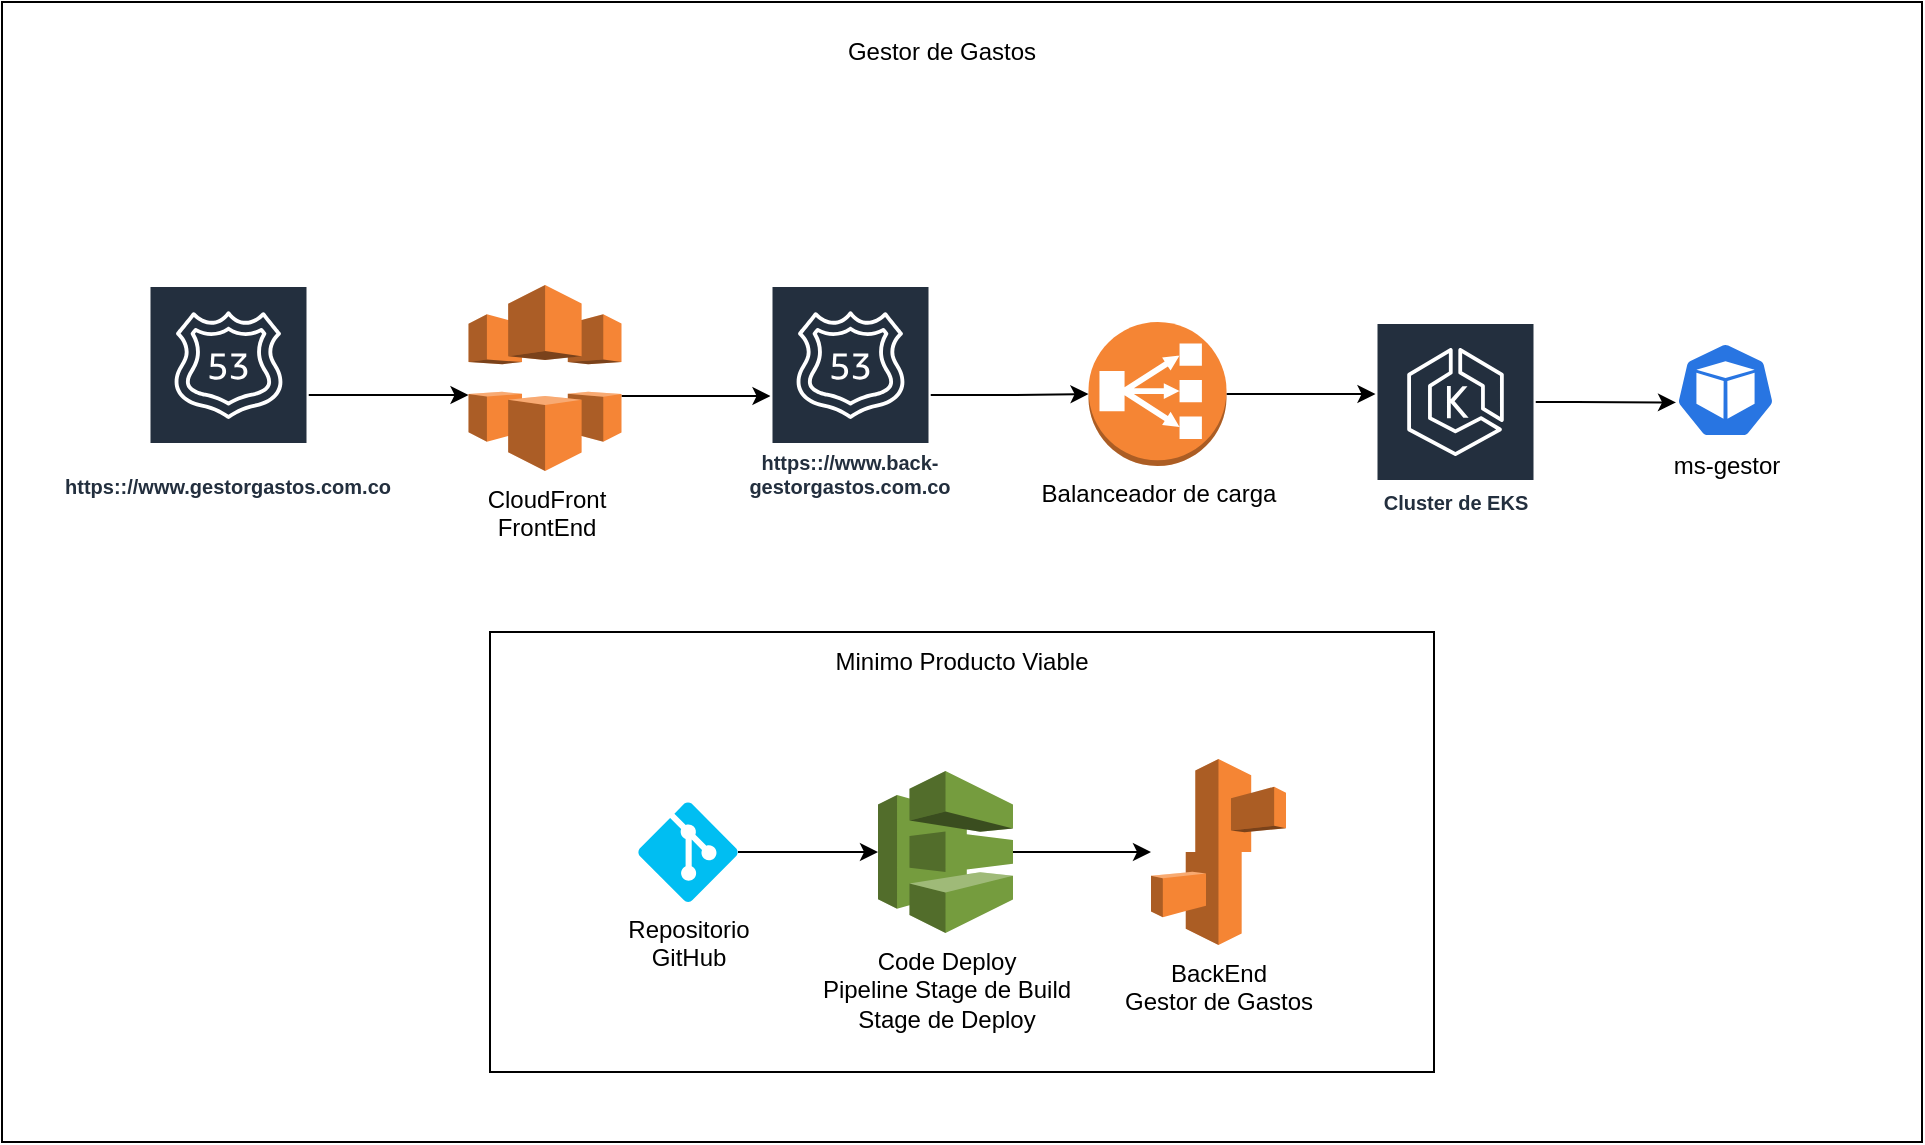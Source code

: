 <mxfile version="22.0.8" type="github">
  <diagram name="Página-1" id="pmVrY0VWK7ATdB3Wxbfq">
    <mxGraphModel dx="1242" dy="1958" grid="1" gridSize="10" guides="1" tooltips="1" connect="1" arrows="1" fold="1" page="1" pageScale="1" pageWidth="827" pageHeight="1169" math="0" shadow="0">
      <root>
        <mxCell id="0" />
        <mxCell id="1" parent="0" />
        <mxCell id="cfN2xouVaXsw6JgOAKd7-1" value="" style="rounded=0;whiteSpace=wrap;html=1;strokeColor=default;fontFamily=Helvetica;fontSize=12;fontColor=default;fillColor=default;" vertex="1" parent="1">
          <mxGeometry x="300" y="-150" width="960" height="570" as="geometry" />
        </mxCell>
        <mxCell id="cfN2xouVaXsw6JgOAKd7-2" value="" style="rounded=0;whiteSpace=wrap;html=1;strokeColor=default;fontFamily=Helvetica;fontSize=12;fontColor=default;fillColor=default;" vertex="1" parent="1">
          <mxGeometry x="544" y="165" width="472" height="220" as="geometry" />
        </mxCell>
        <mxCell id="cfN2xouVaXsw6JgOAKd7-3" value="BackEnd &lt;br&gt;Gestor de Gastos" style="outlineConnect=0;dashed=0;verticalLabelPosition=bottom;verticalAlign=top;align=center;html=1;shape=mxgraph.aws3.elastic_beanstalk;fillColor=#F58534;gradientColor=none;" vertex="1" parent="1">
          <mxGeometry x="874.5" y="228.5" width="67.5" height="93" as="geometry" />
        </mxCell>
        <mxCell id="cfN2xouVaXsw6JgOAKd7-4" style="edgeStyle=orthogonalEdgeStyle;rounded=0;orthogonalLoop=1;jettySize=auto;html=1;" edge="1" parent="1" source="cfN2xouVaXsw6JgOAKd7-5" target="cfN2xouVaXsw6JgOAKd7-9">
          <mxGeometry relative="1" as="geometry">
            <Array as="points">
              <mxPoint x="563.25" y="55" />
              <mxPoint x="563.25" y="55" />
            </Array>
          </mxGeometry>
        </mxCell>
        <mxCell id="cfN2xouVaXsw6JgOAKd7-5" value="https:://www.gestorgastos.com.co" style="sketch=0;outlineConnect=0;fontColor=#232F3E;gradientColor=none;strokeColor=#ffffff;fillColor=#232F3E;dashed=0;verticalLabelPosition=middle;verticalAlign=bottom;align=center;html=1;whiteSpace=wrap;fontSize=10;fontStyle=1;spacing=3;shape=mxgraph.aws4.productIcon;prIcon=mxgraph.aws4.route_53;" vertex="1" parent="1">
          <mxGeometry x="373.25" y="-8.5" width="80" height="110" as="geometry" />
        </mxCell>
        <mxCell id="cfN2xouVaXsw6JgOAKd7-6" style="edgeStyle=orthogonalEdgeStyle;rounded=0;orthogonalLoop=1;jettySize=auto;html=1;entryX=0.005;entryY=0.63;entryDx=0;entryDy=0;entryPerimeter=0;" edge="1" parent="1" source="cfN2xouVaXsw6JgOAKd7-7" target="cfN2xouVaXsw6JgOAKd7-14">
          <mxGeometry relative="1" as="geometry">
            <Array as="points">
              <mxPoint x="1086.75" y="50" />
              <mxPoint x="1086.75" y="50" />
            </Array>
          </mxGeometry>
        </mxCell>
        <mxCell id="cfN2xouVaXsw6JgOAKd7-7" value="Cluster de EKS" style="sketch=0;outlineConnect=0;fontColor=#232F3E;gradientColor=none;strokeColor=#ffffff;fillColor=#232F3E;dashed=0;verticalLabelPosition=middle;verticalAlign=bottom;align=center;html=1;whiteSpace=wrap;fontSize=10;fontStyle=1;spacing=3;shape=mxgraph.aws4.productIcon;prIcon=mxgraph.aws4.eks;" vertex="1" parent="1">
          <mxGeometry x="986.75" y="10" width="80" height="100" as="geometry" />
        </mxCell>
        <mxCell id="cfN2xouVaXsw6JgOAKd7-8" style="edgeStyle=orthogonalEdgeStyle;rounded=0;orthogonalLoop=1;jettySize=auto;html=1;" edge="1" parent="1" source="cfN2xouVaXsw6JgOAKd7-9" target="cfN2xouVaXsw6JgOAKd7-13">
          <mxGeometry relative="1" as="geometry">
            <Array as="points">
              <mxPoint x="633.25" y="47" />
              <mxPoint x="633.25" y="47" />
            </Array>
          </mxGeometry>
        </mxCell>
        <mxCell id="cfN2xouVaXsw6JgOAKd7-9" value="CloudFront &lt;br&gt;FrontEnd" style="outlineConnect=0;dashed=0;verticalLabelPosition=bottom;verticalAlign=top;align=center;html=1;shape=mxgraph.aws3.cloudfront;fillColor=#F58536;gradientColor=none;" vertex="1" parent="1">
          <mxGeometry x="533.25" y="-8.5" width="76.5" height="93" as="geometry" />
        </mxCell>
        <mxCell id="cfN2xouVaXsw6JgOAKd7-10" style="edgeStyle=orthogonalEdgeStyle;rounded=0;orthogonalLoop=1;jettySize=auto;html=1;" edge="1" parent="1" source="cfN2xouVaXsw6JgOAKd7-11" target="cfN2xouVaXsw6JgOAKd7-7">
          <mxGeometry relative="1" as="geometry">
            <Array as="points">
              <mxPoint x="966.75" y="46" />
              <mxPoint x="966.75" y="46" />
            </Array>
          </mxGeometry>
        </mxCell>
        <mxCell id="cfN2xouVaXsw6JgOAKd7-11" value="Balanceador de carga&lt;br&gt;" style="outlineConnect=0;dashed=0;verticalLabelPosition=bottom;verticalAlign=top;align=center;html=1;shape=mxgraph.aws3.classic_load_balancer;fillColor=#F58534;gradientColor=none;" vertex="1" parent="1">
          <mxGeometry x="843.25" y="10" width="69" height="72" as="geometry" />
        </mxCell>
        <mxCell id="cfN2xouVaXsw6JgOAKd7-12" style="edgeStyle=orthogonalEdgeStyle;rounded=0;orthogonalLoop=1;jettySize=auto;html=1;" edge="1" parent="1" source="cfN2xouVaXsw6JgOAKd7-13" target="cfN2xouVaXsw6JgOAKd7-11">
          <mxGeometry relative="1" as="geometry" />
        </mxCell>
        <mxCell id="cfN2xouVaXsw6JgOAKd7-13" value="https:://www.back-gestorgastos.com.co" style="sketch=0;outlineConnect=0;fontColor=#232F3E;gradientColor=none;strokeColor=#ffffff;fillColor=#232F3E;dashed=0;verticalLabelPosition=middle;verticalAlign=bottom;align=center;html=1;whiteSpace=wrap;fontSize=10;fontStyle=1;spacing=3;shape=mxgraph.aws4.productIcon;prIcon=mxgraph.aws4.route_53;" vertex="1" parent="1">
          <mxGeometry x="684.25" y="-8.5" width="80" height="110" as="geometry" />
        </mxCell>
        <mxCell id="cfN2xouVaXsw6JgOAKd7-14" value="ms-gestor" style="sketch=0;html=1;dashed=0;whitespace=wrap;fillColor=#2875E2;strokeColor=#ffffff;points=[[0.005,0.63,0],[0.1,0.2,0],[0.9,0.2,0],[0.5,0,0],[0.995,0.63,0],[0.72,0.99,0],[0.5,1,0],[0.28,0.99,0]];verticalLabelPosition=bottom;align=center;verticalAlign=top;shape=mxgraph.kubernetes.icon;prIcon=pod" vertex="1" parent="1">
          <mxGeometry x="1136.75" y="20" width="50" height="48" as="geometry" />
        </mxCell>
        <mxCell id="cfN2xouVaXsw6JgOAKd7-15" value="Minimo Producto Viable" style="text;html=1;strokeColor=none;fillColor=none;align=center;verticalAlign=middle;whiteSpace=wrap;rounded=0;" vertex="1" parent="1">
          <mxGeometry x="660" y="165" width="240" height="30" as="geometry" />
        </mxCell>
        <mxCell id="cfN2xouVaXsw6JgOAKd7-16" style="edgeStyle=orthogonalEdgeStyle;rounded=0;orthogonalLoop=1;jettySize=auto;html=1;" edge="1" parent="1" source="cfN2xouVaXsw6JgOAKd7-17" target="cfN2xouVaXsw6JgOAKd7-19">
          <mxGeometry relative="1" as="geometry" />
        </mxCell>
        <mxCell id="cfN2xouVaXsw6JgOAKd7-17" value="Repositorio&lt;br&gt;GitHub" style="verticalLabelPosition=bottom;html=1;verticalAlign=top;align=center;strokeColor=none;fillColor=#00BEF2;shape=mxgraph.azure.git_repository;" vertex="1" parent="1">
          <mxGeometry x="618" y="250" width="50" height="50" as="geometry" />
        </mxCell>
        <mxCell id="cfN2xouVaXsw6JgOAKd7-18" style="edgeStyle=orthogonalEdgeStyle;rounded=0;orthogonalLoop=1;jettySize=auto;html=1;" edge="1" parent="1" source="cfN2xouVaXsw6JgOAKd7-19" target="cfN2xouVaXsw6JgOAKd7-3">
          <mxGeometry relative="1" as="geometry" />
        </mxCell>
        <mxCell id="cfN2xouVaXsw6JgOAKd7-19" value="Code Deploy&lt;br&gt;Pipeline Stage de Build&lt;br&gt;Stage de Deploy" style="outlineConnect=0;dashed=0;verticalLabelPosition=bottom;verticalAlign=top;align=center;html=1;shape=mxgraph.aws3.codedeploy;fillColor=#759C3E;gradientColor=none;" vertex="1" parent="1">
          <mxGeometry x="738" y="234.5" width="67.5" height="81" as="geometry" />
        </mxCell>
        <mxCell id="cfN2xouVaXsw6JgOAKd7-20" value="Gestor de Gastos" style="text;html=1;strokeColor=none;fillColor=none;align=center;verticalAlign=middle;whiteSpace=wrap;rounded=0;fontSize=12;fontFamily=Helvetica;fontColor=default;" vertex="1" parent="1">
          <mxGeometry x="710" y="-140" width="120" height="30" as="geometry" />
        </mxCell>
      </root>
    </mxGraphModel>
  </diagram>
</mxfile>
